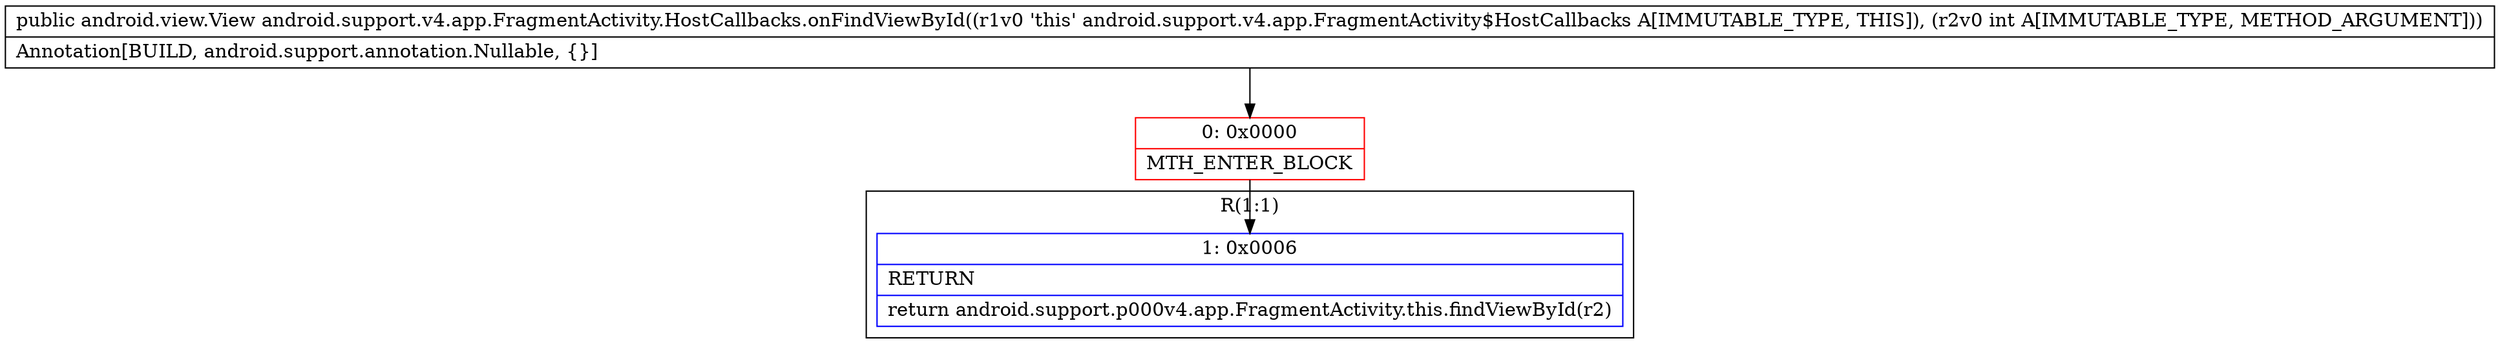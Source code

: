 digraph "CFG forandroid.support.v4.app.FragmentActivity.HostCallbacks.onFindViewById(I)Landroid\/view\/View;" {
subgraph cluster_Region_1314145071 {
label = "R(1:1)";
node [shape=record,color=blue];
Node_1 [shape=record,label="{1\:\ 0x0006|RETURN\l|return android.support.p000v4.app.FragmentActivity.this.findViewById(r2)\l}"];
}
Node_0 [shape=record,color=red,label="{0\:\ 0x0000|MTH_ENTER_BLOCK\l}"];
MethodNode[shape=record,label="{public android.view.View android.support.v4.app.FragmentActivity.HostCallbacks.onFindViewById((r1v0 'this' android.support.v4.app.FragmentActivity$HostCallbacks A[IMMUTABLE_TYPE, THIS]), (r2v0 int A[IMMUTABLE_TYPE, METHOD_ARGUMENT]))  | Annotation[BUILD, android.support.annotation.Nullable, \{\}]\l}"];
MethodNode -> Node_0;
Node_0 -> Node_1;
}

